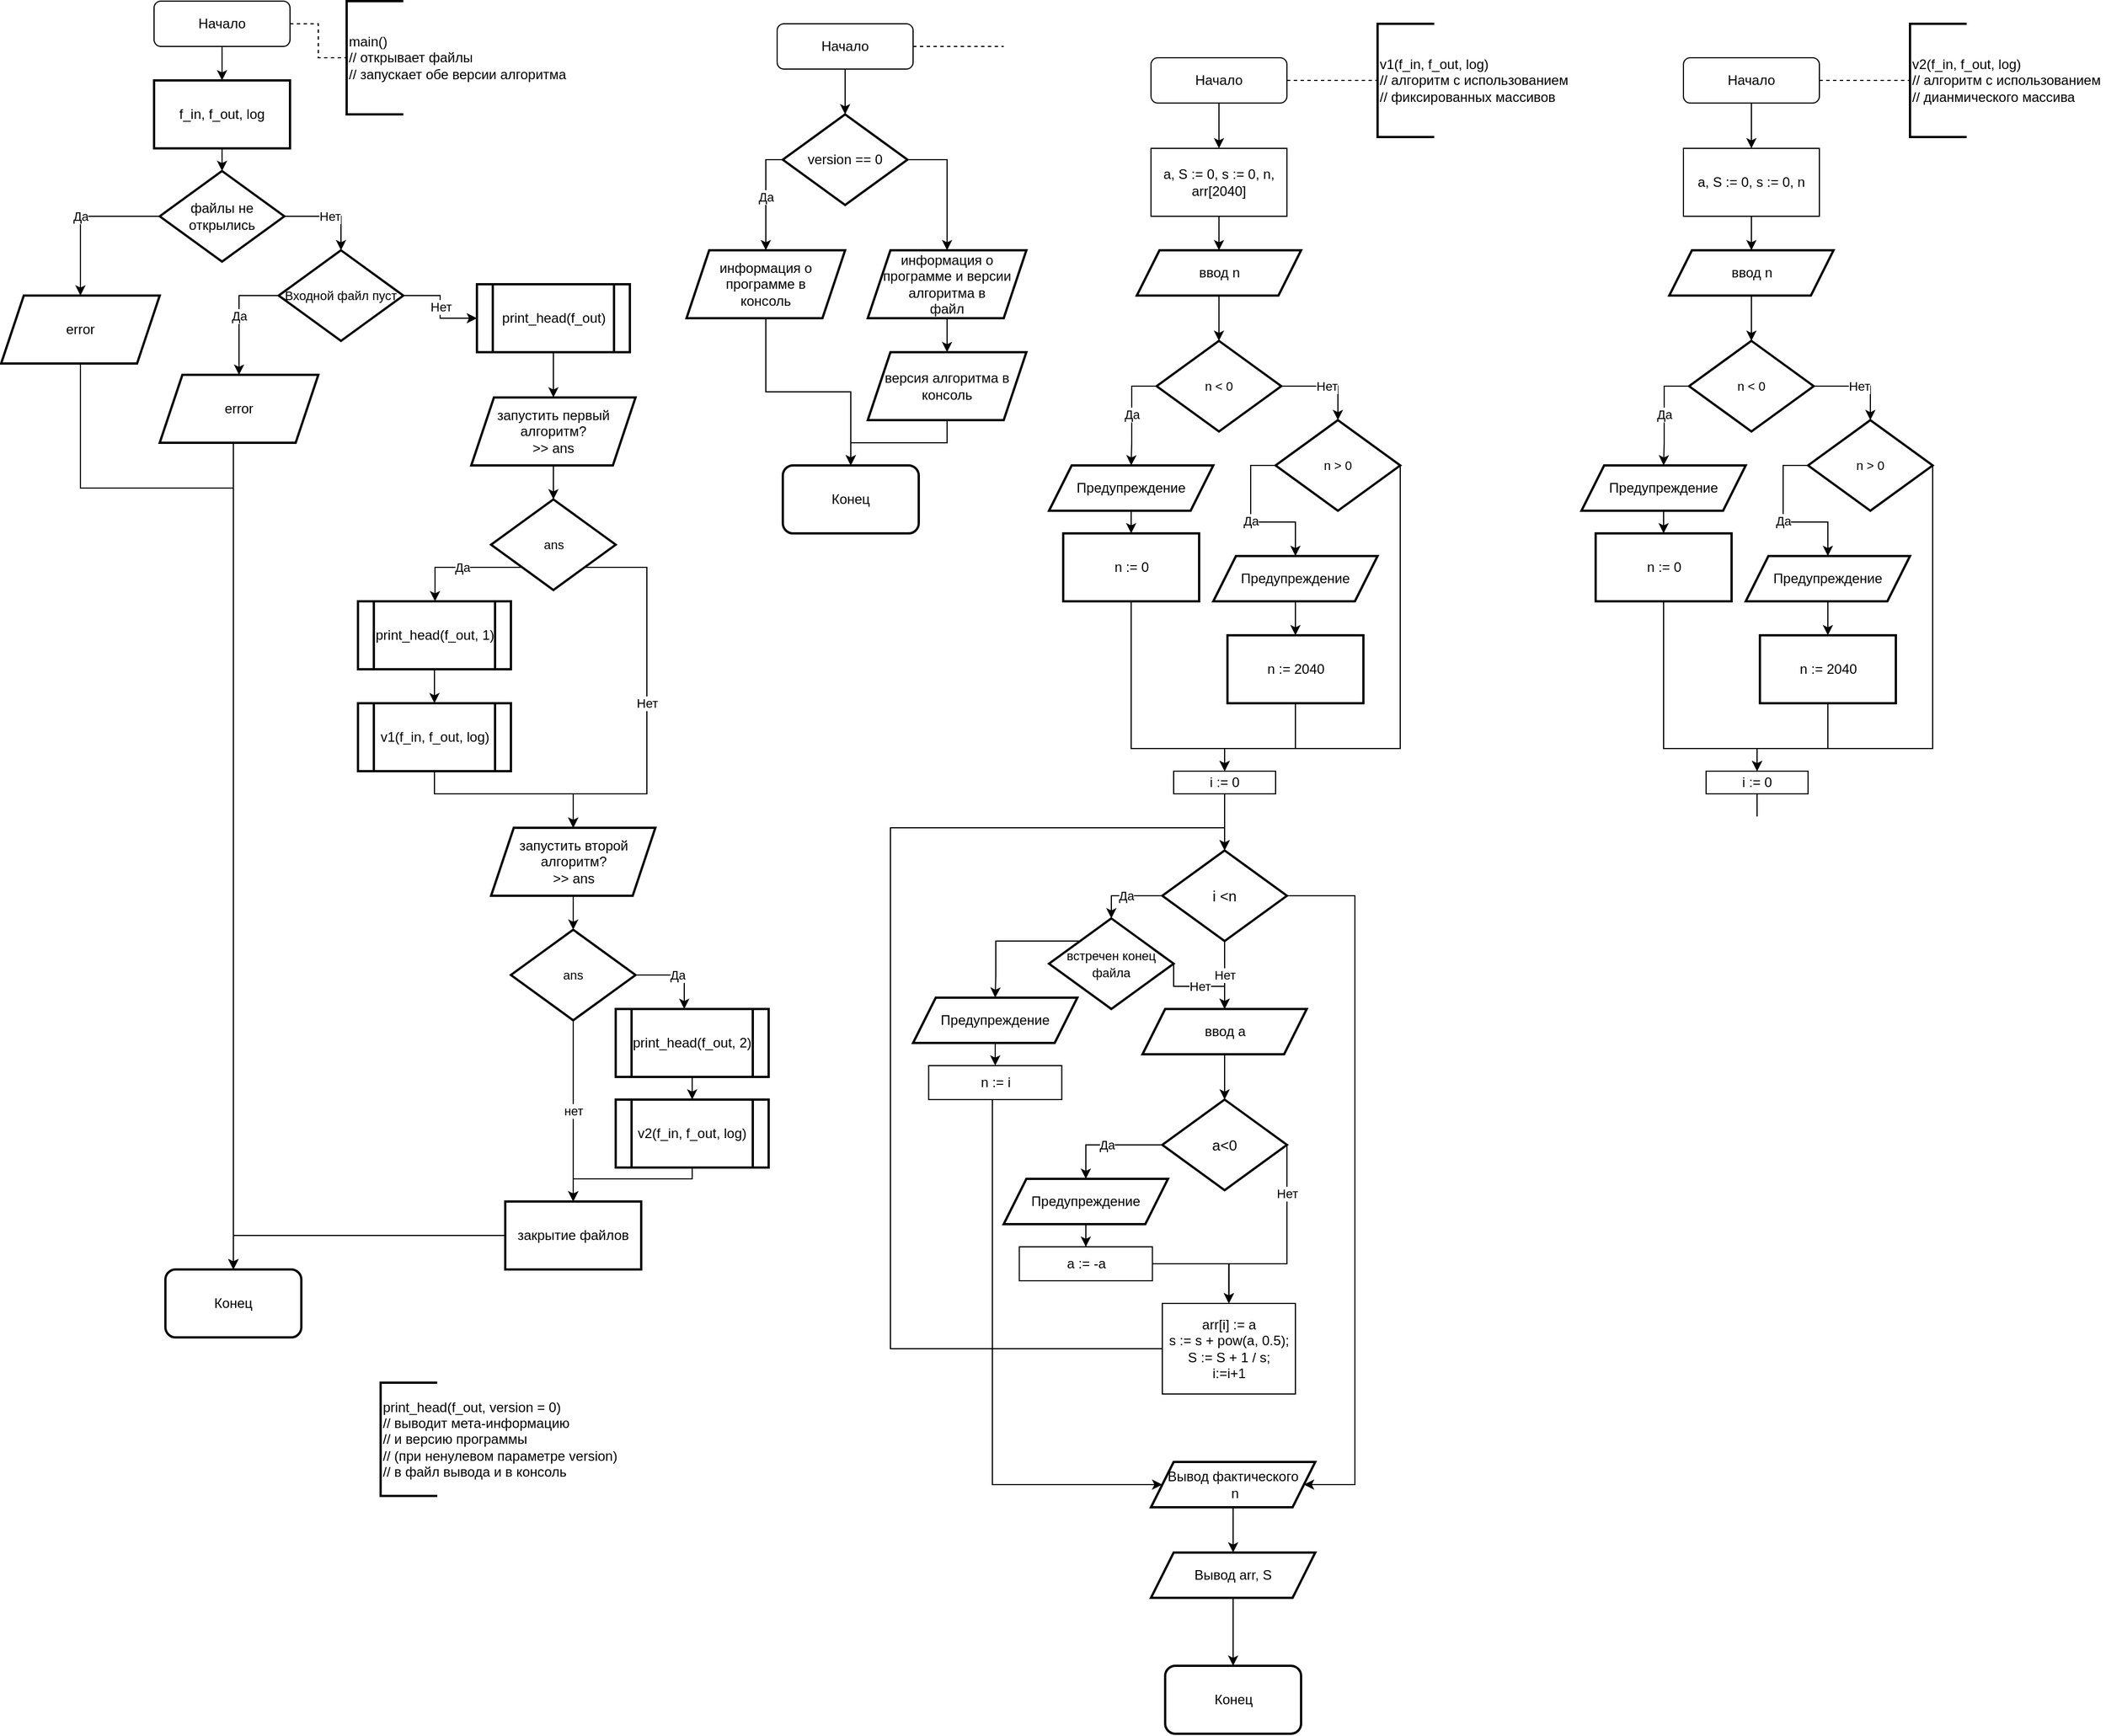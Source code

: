 <mxfile version="15.4.0" type="device"><diagram id="1tgRKPZD4sS-ncH6VE0M" name="Page-1"><mxGraphModel dx="2780" dy="2133" grid="1" gridSize="10" guides="1" tooltips="1" connect="1" arrows="1" fold="1" page="1" pageScale="1" pageWidth="850" pageHeight="1100" math="0" shadow="0"><root><mxCell id="0"/><mxCell id="1" parent="0"/><mxCell id="R4v_tBl8g8HQdJFbZtwi-6" style="edgeStyle=orthogonalEdgeStyle;rounded=0;orthogonalLoop=1;jettySize=auto;html=1;entryX=0;entryY=0.5;entryDx=0;entryDy=0;entryPerimeter=0;endArrow=none;endFill=0;dashed=1;" parent="1" source="R4v_tBl8g8HQdJFbZtwi-1" target="R4v_tBl8g8HQdJFbZtwi-3" edge="1"><mxGeometry relative="1" as="geometry"/></mxCell><mxCell id="R4v_tBl8g8HQdJFbZtwi-8" style="edgeStyle=orthogonalEdgeStyle;rounded=0;orthogonalLoop=1;jettySize=auto;html=1;entryX=0.5;entryY=0;entryDx=0;entryDy=0;endArrow=classic;endFill=1;" parent="1" source="R4v_tBl8g8HQdJFbZtwi-1" target="R4v_tBl8g8HQdJFbZtwi-7" edge="1"><mxGeometry relative="1" as="geometry"/></mxCell><mxCell id="R4v_tBl8g8HQdJFbZtwi-1" value="Начало" style="rounded=1;whiteSpace=wrap;html=1;" parent="1" vertex="1"><mxGeometry x="360" y="110" width="120" height="40" as="geometry"/></mxCell><mxCell id="R4v_tBl8g8HQdJFbZtwi-3" value="main()&lt;br&gt;// открывает файлы&lt;br&gt;// запускает обе версии алгоритма" style="strokeWidth=2;html=1;shape=mxgraph.flowchart.annotation_1;align=left;pointerEvents=1;fillColor=none;" parent="1" vertex="1"><mxGeometry x="530" y="110" width="50" height="100" as="geometry"/></mxCell><mxCell id="R4v_tBl8g8HQdJFbZtwi-10" style="edgeStyle=orthogonalEdgeStyle;rounded=0;orthogonalLoop=1;jettySize=auto;html=1;entryX=0.5;entryY=0;entryDx=0;entryDy=0;endArrow=classic;endFill=1;" parent="1" source="R4v_tBl8g8HQdJFbZtwi-7" target="R4v_tBl8g8HQdJFbZtwi-9" edge="1"><mxGeometry relative="1" as="geometry"/></mxCell><mxCell id="R4v_tBl8g8HQdJFbZtwi-7" value="f_in, f_out, log" style="rounded=0;whiteSpace=wrap;html=1;strokeWidth=2;fillColor=none;" parent="1" vertex="1"><mxGeometry x="360" y="180" width="120" height="60" as="geometry"/></mxCell><mxCell id="R4v_tBl8g8HQdJFbZtwi-12" value="Да" style="edgeStyle=orthogonalEdgeStyle;rounded=0;orthogonalLoop=1;jettySize=auto;html=1;entryX=0.5;entryY=0;entryDx=0;entryDy=0;endArrow=classic;endFill=1;exitX=0;exitY=0.5;exitDx=0;exitDy=0;" parent="1" source="R4v_tBl8g8HQdJFbZtwi-9" target="R4v_tBl8g8HQdJFbZtwi-11" edge="1"><mxGeometry relative="1" as="geometry"><Array as="points"><mxPoint x="295" y="300"/></Array></mxGeometry></mxCell><mxCell id="R4v_tBl8g8HQdJFbZtwi-14" value="Нет" style="edgeStyle=orthogonalEdgeStyle;rounded=0;orthogonalLoop=1;jettySize=auto;html=1;entryX=0.5;entryY=0;entryDx=0;entryDy=0;endArrow=classic;endFill=1;" parent="1" source="R4v_tBl8g8HQdJFbZtwi-9" target="R4v_tBl8g8HQdJFbZtwi-13" edge="1"><mxGeometry relative="1" as="geometry"><Array as="points"><mxPoint x="525" y="300"/></Array></mxGeometry></mxCell><mxCell id="R4v_tBl8g8HQdJFbZtwi-9" value="файлы не открылись" style="rhombus;whiteSpace=wrap;html=1;strokeWidth=2;fillColor=none;" parent="1" vertex="1"><mxGeometry x="365" y="260" width="110" height="80" as="geometry"/></mxCell><mxCell id="R4v_tBl8g8HQdJFbZtwi-45" style="edgeStyle=orthogonalEdgeStyle;rounded=0;orthogonalLoop=1;jettySize=auto;html=1;endArrow=classic;endFill=1;entryX=0.5;entryY=0;entryDx=0;entryDy=0;" parent="1" source="R4v_tBl8g8HQdJFbZtwi-11" target="R4v_tBl8g8HQdJFbZtwi-41" edge="1"><mxGeometry relative="1" as="geometry"><mxPoint x="430" y="1285" as="targetPoint"/><Array as="points"><mxPoint x="295" y="540"/><mxPoint x="430" y="540"/></Array></mxGeometry></mxCell><mxCell id="R4v_tBl8g8HQdJFbZtwi-11" value="error" style="shape=parallelogram;perimeter=parallelogramPerimeter;whiteSpace=wrap;html=1;fixedSize=1;strokeWidth=2;fillColor=none;" parent="1" vertex="1"><mxGeometry x="225" y="370" width="140" height="60" as="geometry"/></mxCell><mxCell id="R4v_tBl8g8HQdJFbZtwi-18" value="Нет" style="edgeStyle=orthogonalEdgeStyle;rounded=0;orthogonalLoop=1;jettySize=auto;html=1;entryX=0;entryY=0.5;entryDx=0;entryDy=0;endArrow=classic;endFill=1;" parent="1" source="R4v_tBl8g8HQdJFbZtwi-13" target="R4v_tBl8g8HQdJFbZtwi-24" edge="1"><mxGeometry relative="1" as="geometry"><mxPoint x="525" y="500" as="targetPoint"/></mxGeometry></mxCell><mxCell id="R4v_tBl8g8HQdJFbZtwi-13" value="&lt;font style=&quot;font-size: 11px&quot;&gt;Входной файл пуст&lt;/font&gt;" style="rhombus;whiteSpace=wrap;html=1;strokeWidth=2;fillColor=none;" parent="1" vertex="1"><mxGeometry x="470" y="330" width="110" height="80" as="geometry"/></mxCell><mxCell id="R4v_tBl8g8HQdJFbZtwi-15" value="Да" style="edgeStyle=orthogonalEdgeStyle;rounded=0;orthogonalLoop=1;jettySize=auto;html=1;entryX=0.5;entryY=0;entryDx=0;entryDy=0;endArrow=classic;endFill=1;exitX=0;exitY=0.5;exitDx=0;exitDy=0;" parent="1" source="R4v_tBl8g8HQdJFbZtwi-13" target="R4v_tBl8g8HQdJFbZtwi-16" edge="1"><mxGeometry relative="1" as="geometry"><mxPoint x="490" y="330" as="sourcePoint"/><Array as="points"><mxPoint x="435" y="370"/></Array></mxGeometry></mxCell><mxCell id="R4v_tBl8g8HQdJFbZtwi-44" style="edgeStyle=orthogonalEdgeStyle;rounded=0;orthogonalLoop=1;jettySize=auto;html=1;endArrow=classic;endFill=1;entryX=0.5;entryY=0;entryDx=0;entryDy=0;" parent="1" source="R4v_tBl8g8HQdJFbZtwi-16" target="R4v_tBl8g8HQdJFbZtwi-41" edge="1"><mxGeometry relative="1" as="geometry"><mxPoint x="430" y="1280" as="targetPoint"/><Array as="points"><mxPoint x="430" y="510"/><mxPoint x="430" y="510"/></Array></mxGeometry></mxCell><mxCell id="R4v_tBl8g8HQdJFbZtwi-16" value="error" style="shape=parallelogram;perimeter=parallelogramPerimeter;whiteSpace=wrap;html=1;fixedSize=1;strokeWidth=2;fillColor=none;" parent="1" vertex="1"><mxGeometry x="365" y="440" width="140" height="60" as="geometry"/></mxCell><mxCell id="R4v_tBl8g8HQdJFbZtwi-21" style="edgeStyle=orthogonalEdgeStyle;rounded=0;orthogonalLoop=1;jettySize=auto;html=1;entryX=0.5;entryY=0;entryDx=0;entryDy=0;endArrow=classic;endFill=1;exitX=0.5;exitY=1;exitDx=0;exitDy=0;" parent="1" source="R4v_tBl8g8HQdJFbZtwi-24" target="R4v_tBl8g8HQdJFbZtwi-20" edge="1"><mxGeometry relative="1" as="geometry"><mxPoint x="715" y="420" as="sourcePoint"/></mxGeometry></mxCell><mxCell id="R4v_tBl8g8HQdJFbZtwi-23" style="edgeStyle=orthogonalEdgeStyle;rounded=0;orthogonalLoop=1;jettySize=auto;html=1;entryX=0.5;entryY=0;entryDx=0;entryDy=0;endArrow=classic;endFill=1;" parent="1" source="R4v_tBl8g8HQdJFbZtwi-20" target="R4v_tBl8g8HQdJFbZtwi-22" edge="1"><mxGeometry relative="1" as="geometry"/></mxCell><mxCell id="R4v_tBl8g8HQdJFbZtwi-20" value="запустить первый алгоритм?&lt;br&gt;&amp;gt;&amp;gt; ans" style="shape=parallelogram;perimeter=parallelogramPerimeter;whiteSpace=wrap;html=1;fixedSize=1;strokeWidth=2;fillColor=none;" parent="1" vertex="1"><mxGeometry x="640" y="460" width="145" height="60" as="geometry"/></mxCell><mxCell id="R4v_tBl8g8HQdJFbZtwi-26" value="Да" style="edgeStyle=orthogonalEdgeStyle;rounded=0;orthogonalLoop=1;jettySize=auto;html=1;endArrow=classic;endFill=1;" parent="1" source="R4v_tBl8g8HQdJFbZtwi-22" target="R4v_tBl8g8HQdJFbZtwi-25" edge="1"><mxGeometry relative="1" as="geometry"><Array as="points"><mxPoint x="608" y="610"/></Array></mxGeometry></mxCell><mxCell id="R4v_tBl8g8HQdJFbZtwi-39" value="Нет" style="edgeStyle=orthogonalEdgeStyle;rounded=0;orthogonalLoop=1;jettySize=auto;html=1;entryX=0.5;entryY=0;entryDx=0;entryDy=0;endArrow=classic;endFill=1;" parent="1" source="R4v_tBl8g8HQdJFbZtwi-22" target="R4v_tBl8g8HQdJFbZtwi-30" edge="1"><mxGeometry relative="1" as="geometry"><mxPoint x="722.5" y="860" as="targetPoint"/><Array as="points"><mxPoint x="795" y="610"/><mxPoint x="795" y="810"/><mxPoint x="730" y="810"/></Array></mxGeometry></mxCell><mxCell id="R4v_tBl8g8HQdJFbZtwi-22" value="&lt;span style=&quot;font-size: 11px&quot;&gt;ans&lt;/span&gt;" style="rhombus;whiteSpace=wrap;html=1;strokeWidth=2;fillColor=none;" parent="1" vertex="1"><mxGeometry x="657.5" y="550" width="110" height="80" as="geometry"/></mxCell><mxCell id="R4v_tBl8g8HQdJFbZtwi-24" value="print_head(f_out)" style="shape=process;whiteSpace=wrap;html=1;backgroundOutline=1;strokeWidth=2;fillColor=none;" parent="1" vertex="1"><mxGeometry x="645" y="360" width="135" height="60" as="geometry"/></mxCell><mxCell id="R4v_tBl8g8HQdJFbZtwi-28" style="edgeStyle=orthogonalEdgeStyle;rounded=0;orthogonalLoop=1;jettySize=auto;html=1;endArrow=classic;endFill=1;" parent="1" source="R4v_tBl8g8HQdJFbZtwi-25" target="R4v_tBl8g8HQdJFbZtwi-27" edge="1"><mxGeometry relative="1" as="geometry"/></mxCell><mxCell id="R4v_tBl8g8HQdJFbZtwi-25" value="print_head(f_out, 1)" style="shape=process;whiteSpace=wrap;html=1;backgroundOutline=1;strokeWidth=2;fillColor=none;" parent="1" vertex="1"><mxGeometry x="540" y="640" width="135" height="60" as="geometry"/></mxCell><mxCell id="R4v_tBl8g8HQdJFbZtwi-36" style="edgeStyle=orthogonalEdgeStyle;rounded=0;orthogonalLoop=1;jettySize=auto;html=1;endArrow=classic;endFill=1;entryX=0.5;entryY=0;entryDx=0;entryDy=0;" parent="1" source="R4v_tBl8g8HQdJFbZtwi-27" target="R4v_tBl8g8HQdJFbZtwi-30" edge="1"><mxGeometry relative="1" as="geometry"><mxPoint x="723" y="860" as="targetPoint"/><Array as="points"><mxPoint x="608" y="810"/><mxPoint x="730" y="810"/></Array></mxGeometry></mxCell><mxCell id="R4v_tBl8g8HQdJFbZtwi-27" value="v1(f_in, f_out, log)" style="shape=process;whiteSpace=wrap;html=1;backgroundOutline=1;strokeWidth=2;fillColor=none;" parent="1" vertex="1"><mxGeometry x="540" y="730" width="135" height="60" as="geometry"/></mxCell><mxCell id="R4v_tBl8g8HQdJFbZtwi-29" style="edgeStyle=orthogonalEdgeStyle;rounded=0;orthogonalLoop=1;jettySize=auto;html=1;entryX=0.5;entryY=0;entryDx=0;entryDy=0;endArrow=classic;endFill=1;" parent="1" source="R4v_tBl8g8HQdJFbZtwi-30" target="R4v_tBl8g8HQdJFbZtwi-32" edge="1"><mxGeometry relative="1" as="geometry"/></mxCell><mxCell id="R4v_tBl8g8HQdJFbZtwi-30" value="запустить второй алгоритм?&lt;br&gt;&amp;gt;&amp;gt; ans" style="shape=parallelogram;perimeter=parallelogramPerimeter;whiteSpace=wrap;html=1;fixedSize=1;strokeWidth=2;fillColor=none;" parent="1" vertex="1"><mxGeometry x="657.5" y="840" width="145" height="60" as="geometry"/></mxCell><mxCell id="R4v_tBl8g8HQdJFbZtwi-31" value="Да" style="edgeStyle=orthogonalEdgeStyle;rounded=0;orthogonalLoop=1;jettySize=auto;html=1;endArrow=classic;endFill=1;exitX=1;exitY=0.5;exitDx=0;exitDy=0;" parent="1" source="R4v_tBl8g8HQdJFbZtwi-32" target="R4v_tBl8g8HQdJFbZtwi-34" edge="1"><mxGeometry relative="1" as="geometry"><Array as="points"><mxPoint x="828" y="970"/></Array></mxGeometry></mxCell><mxCell id="R4v_tBl8g8HQdJFbZtwi-42" value="нет" style="edgeStyle=orthogonalEdgeStyle;rounded=0;orthogonalLoop=1;jettySize=auto;html=1;entryX=0.5;entryY=0;entryDx=0;entryDy=0;endArrow=classic;endFill=1;" parent="1" source="R4v_tBl8g8HQdJFbZtwi-32" target="R4v_tBl8g8HQdJFbZtwi-37" edge="1"><mxGeometry relative="1" as="geometry"/></mxCell><mxCell id="R4v_tBl8g8HQdJFbZtwi-32" value="&lt;span style=&quot;font-size: 11px&quot;&gt;ans&lt;/span&gt;" style="rhombus;whiteSpace=wrap;html=1;strokeWidth=2;fillColor=none;" parent="1" vertex="1"><mxGeometry x="675" y="930" width="110" height="80" as="geometry"/></mxCell><mxCell id="R4v_tBl8g8HQdJFbZtwi-33" style="edgeStyle=orthogonalEdgeStyle;rounded=0;orthogonalLoop=1;jettySize=auto;html=1;endArrow=classic;endFill=1;" parent="1" source="R4v_tBl8g8HQdJFbZtwi-34" target="R4v_tBl8g8HQdJFbZtwi-35" edge="1"><mxGeometry relative="1" as="geometry"/></mxCell><mxCell id="R4v_tBl8g8HQdJFbZtwi-34" value="print_head(f_out, 2)" style="shape=process;whiteSpace=wrap;html=1;backgroundOutline=1;strokeWidth=2;fillColor=none;" parent="1" vertex="1"><mxGeometry x="767.5" y="1000" width="135" height="60" as="geometry"/></mxCell><mxCell id="R4v_tBl8g8HQdJFbZtwi-38" style="edgeStyle=orthogonalEdgeStyle;rounded=0;orthogonalLoop=1;jettySize=auto;html=1;entryX=0.5;entryY=0;entryDx=0;entryDy=0;endArrow=classic;endFill=1;" parent="1" source="R4v_tBl8g8HQdJFbZtwi-35" target="R4v_tBl8g8HQdJFbZtwi-37" edge="1"><mxGeometry relative="1" as="geometry"><Array as="points"><mxPoint x="835" y="1150"/><mxPoint x="730" y="1150"/></Array></mxGeometry></mxCell><mxCell id="R4v_tBl8g8HQdJFbZtwi-35" value="v2(f_in, f_out, log)" style="shape=process;whiteSpace=wrap;html=1;backgroundOutline=1;strokeWidth=2;fillColor=none;" parent="1" vertex="1"><mxGeometry x="767.5" y="1080" width="135" height="60" as="geometry"/></mxCell><mxCell id="R4v_tBl8g8HQdJFbZtwi-43" style="edgeStyle=orthogonalEdgeStyle;rounded=0;orthogonalLoop=1;jettySize=auto;html=1;entryX=0.5;entryY=0;entryDx=0;entryDy=0;endArrow=classic;endFill=1;" parent="1" source="R4v_tBl8g8HQdJFbZtwi-37" target="R4v_tBl8g8HQdJFbZtwi-41" edge="1"><mxGeometry relative="1" as="geometry"><Array as="points"><mxPoint x="430" y="1200"/></Array></mxGeometry></mxCell><mxCell id="R4v_tBl8g8HQdJFbZtwi-37" value="закрытие файлов" style="rounded=0;whiteSpace=wrap;html=1;strokeWidth=2;fillColor=none;" parent="1" vertex="1"><mxGeometry x="670" y="1170" width="120" height="60" as="geometry"/></mxCell><mxCell id="R4v_tBl8g8HQdJFbZtwi-41" value="Конец" style="rounded=1;whiteSpace=wrap;html=1;strokeWidth=2;fillColor=none;" parent="1" vertex="1"><mxGeometry x="370" y="1230" width="120" height="60" as="geometry"/></mxCell><mxCell id="9b8QEvLxhdTVEsSwVlc7-3" style="edgeStyle=orthogonalEdgeStyle;rounded=0;orthogonalLoop=1;jettySize=auto;html=1;entryX=0;entryY=0.5;entryDx=0;entryDy=0;entryPerimeter=0;endArrow=none;endFill=0;dashed=1;" edge="1" parent="1" source="9b8QEvLxhdTVEsSwVlc7-1"><mxGeometry relative="1" as="geometry"><mxPoint x="1110" y="150" as="targetPoint"/></mxGeometry></mxCell><mxCell id="9b8QEvLxhdTVEsSwVlc7-5" style="edgeStyle=orthogonalEdgeStyle;rounded=0;orthogonalLoop=1;jettySize=auto;html=1;entryX=0.5;entryY=0;entryDx=0;entryDy=0;" edge="1" parent="1" source="9b8QEvLxhdTVEsSwVlc7-1" target="9b8QEvLxhdTVEsSwVlc7-4"><mxGeometry relative="1" as="geometry"/></mxCell><mxCell id="9b8QEvLxhdTVEsSwVlc7-1" value="Начало" style="rounded=1;whiteSpace=wrap;html=1;" vertex="1" parent="1"><mxGeometry x="910" y="130" width="120" height="40" as="geometry"/></mxCell><mxCell id="9b8QEvLxhdTVEsSwVlc7-2" value="print_head(f_out, version = 0)&lt;br&gt;// выводит мета-информацию&lt;br&gt;// и версию программы &lt;br&gt;// (при ненулевом параметре version)&lt;br&gt;// в файл вывода и в консоль" style="strokeWidth=2;html=1;shape=mxgraph.flowchart.annotation_1;align=left;pointerEvents=1;fillColor=none;" vertex="1" parent="1"><mxGeometry x="560" y="1330" width="50" height="100" as="geometry"/></mxCell><mxCell id="9b8QEvLxhdTVEsSwVlc7-7" value="Да" style="edgeStyle=orthogonalEdgeStyle;rounded=0;orthogonalLoop=1;jettySize=auto;html=1;entryX=0.5;entryY=0;entryDx=0;entryDy=0;exitX=0;exitY=0.5;exitDx=0;exitDy=0;" edge="1" parent="1" source="9b8QEvLxhdTVEsSwVlc7-4" target="9b8QEvLxhdTVEsSwVlc7-6"><mxGeometry relative="1" as="geometry"><Array as="points"><mxPoint x="900" y="250"/></Array></mxGeometry></mxCell><mxCell id="9b8QEvLxhdTVEsSwVlc7-9" style="edgeStyle=orthogonalEdgeStyle;rounded=0;orthogonalLoop=1;jettySize=auto;html=1;entryX=0.5;entryY=0;entryDx=0;entryDy=0;" edge="1" parent="1" source="9b8QEvLxhdTVEsSwVlc7-4" target="9b8QEvLxhdTVEsSwVlc7-8"><mxGeometry relative="1" as="geometry"><Array as="points"><mxPoint x="1060" y="250"/></Array></mxGeometry></mxCell><mxCell id="9b8QEvLxhdTVEsSwVlc7-4" value="version == 0" style="rhombus;whiteSpace=wrap;html=1;strokeWidth=2;fillColor=none;" vertex="1" parent="1"><mxGeometry x="915" y="210" width="110" height="80" as="geometry"/></mxCell><mxCell id="9b8QEvLxhdTVEsSwVlc7-14" style="edgeStyle=orthogonalEdgeStyle;rounded=0;orthogonalLoop=1;jettySize=auto;html=1;entryX=0.5;entryY=0;entryDx=0;entryDy=0;" edge="1" parent="1" source="9b8QEvLxhdTVEsSwVlc7-6" target="9b8QEvLxhdTVEsSwVlc7-12"><mxGeometry relative="1" as="geometry"/></mxCell><mxCell id="9b8QEvLxhdTVEsSwVlc7-6" value="информация о программе в &lt;br&gt;консоль" style="shape=parallelogram;perimeter=parallelogramPerimeter;whiteSpace=wrap;html=1;fixedSize=1;strokeWidth=2;fillColor=none;" vertex="1" parent="1"><mxGeometry x="830" y="330" width="140" height="60" as="geometry"/></mxCell><mxCell id="9b8QEvLxhdTVEsSwVlc7-11" style="edgeStyle=orthogonalEdgeStyle;rounded=0;orthogonalLoop=1;jettySize=auto;html=1;entryX=0.5;entryY=0;entryDx=0;entryDy=0;" edge="1" parent="1" source="9b8QEvLxhdTVEsSwVlc7-8" target="9b8QEvLxhdTVEsSwVlc7-10"><mxGeometry relative="1" as="geometry"/></mxCell><mxCell id="9b8QEvLxhdTVEsSwVlc7-8" value="информация о программе и версии алгоритма в &lt;br&gt;файл" style="shape=parallelogram;perimeter=parallelogramPerimeter;whiteSpace=wrap;html=1;fixedSize=1;strokeWidth=2;fillColor=none;" vertex="1" parent="1"><mxGeometry x="990" y="330" width="140" height="60" as="geometry"/></mxCell><mxCell id="9b8QEvLxhdTVEsSwVlc7-13" style="edgeStyle=orthogonalEdgeStyle;rounded=0;orthogonalLoop=1;jettySize=auto;html=1;entryX=0.5;entryY=0;entryDx=0;entryDy=0;" edge="1" parent="1" source="9b8QEvLxhdTVEsSwVlc7-10" target="9b8QEvLxhdTVEsSwVlc7-12"><mxGeometry relative="1" as="geometry"/></mxCell><mxCell id="9b8QEvLxhdTVEsSwVlc7-10" value="версия алгоритма в консоль" style="shape=parallelogram;perimeter=parallelogramPerimeter;whiteSpace=wrap;html=1;fixedSize=1;strokeWidth=2;fillColor=none;" vertex="1" parent="1"><mxGeometry x="990" y="420" width="140" height="60" as="geometry"/></mxCell><mxCell id="9b8QEvLxhdTVEsSwVlc7-12" value="Конец" style="rounded=1;whiteSpace=wrap;html=1;strokeWidth=2;fillColor=none;" vertex="1" parent="1"><mxGeometry x="915" y="520" width="120" height="60" as="geometry"/></mxCell><mxCell id="9b8QEvLxhdTVEsSwVlc7-15" style="edgeStyle=orthogonalEdgeStyle;rounded=0;orthogonalLoop=1;jettySize=auto;html=1;entryX=0;entryY=0.5;entryDx=0;entryDy=0;entryPerimeter=0;endArrow=none;endFill=0;dashed=1;" edge="1" parent="1" source="9b8QEvLxhdTVEsSwVlc7-17" target="9b8QEvLxhdTVEsSwVlc7-18"><mxGeometry relative="1" as="geometry"/></mxCell><mxCell id="9b8QEvLxhdTVEsSwVlc7-16" style="edgeStyle=orthogonalEdgeStyle;rounded=0;orthogonalLoop=1;jettySize=auto;html=1;entryX=0.5;entryY=0;entryDx=0;entryDy=0;" edge="1" parent="1" source="9b8QEvLxhdTVEsSwVlc7-17" target="9b8QEvLxhdTVEsSwVlc7-30"><mxGeometry relative="1" as="geometry"><mxPoint x="1300" y="240" as="targetPoint"/></mxGeometry></mxCell><mxCell id="9b8QEvLxhdTVEsSwVlc7-17" value="Начало" style="rounded=1;whiteSpace=wrap;html=1;" vertex="1" parent="1"><mxGeometry x="1240" y="160" width="120" height="40" as="geometry"/></mxCell><mxCell id="9b8QEvLxhdTVEsSwVlc7-18" value="v1(f_in, f_out, log)&lt;br&gt;// алгоритм с использованием&amp;nbsp;&lt;br&gt;// фиксированных массивов" style="strokeWidth=2;html=1;shape=mxgraph.flowchart.annotation_1;align=left;pointerEvents=1;fillColor=none;" vertex="1" parent="1"><mxGeometry x="1440" y="130" width="50" height="100" as="geometry"/></mxCell><mxCell id="9b8QEvLxhdTVEsSwVlc7-28" value="Конец" style="rounded=1;whiteSpace=wrap;html=1;strokeWidth=2;fillColor=none;" vertex="1" parent="1"><mxGeometry x="1252.5" y="1580" width="120" height="60" as="geometry"/></mxCell><mxCell id="9b8QEvLxhdTVEsSwVlc7-33" style="edgeStyle=orthogonalEdgeStyle;rounded=0;orthogonalLoop=1;jettySize=auto;html=1;entryX=0.5;entryY=0;entryDx=0;entryDy=0;endArrow=classic;endFill=1;" edge="1" parent="1" source="9b8QEvLxhdTVEsSwVlc7-30" target="9b8QEvLxhdTVEsSwVlc7-32"><mxGeometry relative="1" as="geometry"/></mxCell><mxCell id="9b8QEvLxhdTVEsSwVlc7-30" value="a, S := 0, s := 0, n, arr[2040]" style="rounded=0;whiteSpace=wrap;html=1;" vertex="1" parent="1"><mxGeometry x="1240" y="240" width="120" height="60" as="geometry"/></mxCell><mxCell id="9b8QEvLxhdTVEsSwVlc7-35" style="edgeStyle=orthogonalEdgeStyle;rounded=0;orthogonalLoop=1;jettySize=auto;html=1;entryX=0.5;entryY=0;entryDx=0;entryDy=0;endArrow=classic;endFill=1;" edge="1" parent="1" source="9b8QEvLxhdTVEsSwVlc7-32" target="9b8QEvLxhdTVEsSwVlc7-34"><mxGeometry relative="1" as="geometry"/></mxCell><mxCell id="9b8QEvLxhdTVEsSwVlc7-32" value="ввод n" style="shape=parallelogram;perimeter=parallelogramPerimeter;whiteSpace=wrap;html=1;fixedSize=1;strokeWidth=2;fillColor=none;" vertex="1" parent="1"><mxGeometry x="1227.5" y="330" width="145" height="40" as="geometry"/></mxCell><mxCell id="9b8QEvLxhdTVEsSwVlc7-37" value="Нет" style="edgeStyle=orthogonalEdgeStyle;rounded=0;orthogonalLoop=1;jettySize=auto;html=1;entryX=0.5;entryY=0;entryDx=0;entryDy=0;endArrow=classic;endFill=1;" edge="1" parent="1" source="9b8QEvLxhdTVEsSwVlc7-34" target="9b8QEvLxhdTVEsSwVlc7-36"><mxGeometry relative="1" as="geometry"><Array as="points"><mxPoint x="1405" y="450"/></Array></mxGeometry></mxCell><mxCell id="9b8QEvLxhdTVEsSwVlc7-40" value="Да" style="edgeStyle=orthogonalEdgeStyle;rounded=0;orthogonalLoop=1;jettySize=auto;html=1;entryX=0.5;entryY=0;entryDx=0;entryDy=0;endArrow=classic;endFill=1;" edge="1" parent="1" source="9b8QEvLxhdTVEsSwVlc7-34" target="9b8QEvLxhdTVEsSwVlc7-38"><mxGeometry relative="1" as="geometry"><Array as="points"><mxPoint x="1223" y="450"/><mxPoint x="1223" y="500"/></Array></mxGeometry></mxCell><mxCell id="9b8QEvLxhdTVEsSwVlc7-34" value="&lt;span style=&quot;font-size: 11px&quot;&gt;n &amp;lt; 0&lt;/span&gt;" style="rhombus;whiteSpace=wrap;html=1;strokeWidth=2;fillColor=none;" vertex="1" parent="1"><mxGeometry x="1245" y="410" width="110" height="80" as="geometry"/></mxCell><mxCell id="9b8QEvLxhdTVEsSwVlc7-42" value="Да" style="edgeStyle=orthogonalEdgeStyle;rounded=0;orthogonalLoop=1;jettySize=auto;html=1;entryX=0.5;entryY=0;entryDx=0;entryDy=0;endArrow=classic;endFill=1;exitX=0;exitY=0.5;exitDx=0;exitDy=0;" edge="1" parent="1" source="9b8QEvLxhdTVEsSwVlc7-36" target="9b8QEvLxhdTVEsSwVlc7-41"><mxGeometry relative="1" as="geometry"><Array as="points"><mxPoint x="1328" y="520"/><mxPoint x="1328" y="570"/><mxPoint x="1368" y="570"/></Array></mxGeometry></mxCell><mxCell id="9b8QEvLxhdTVEsSwVlc7-50" style="edgeStyle=orthogonalEdgeStyle;rounded=0;orthogonalLoop=1;jettySize=auto;html=1;endArrow=classic;endFill=1;entryX=0.5;entryY=0;entryDx=0;entryDy=0;exitX=1;exitY=0.5;exitDx=0;exitDy=0;" edge="1" parent="1" source="9b8QEvLxhdTVEsSwVlc7-36" target="9b8QEvLxhdTVEsSwVlc7-51"><mxGeometry relative="1" as="geometry"><mxPoint x="1520" y="790" as="targetPoint"/><Array as="points"><mxPoint x="1460" y="770"/><mxPoint x="1305" y="770"/></Array></mxGeometry></mxCell><mxCell id="9b8QEvLxhdTVEsSwVlc7-36" value="&lt;span style=&quot;font-size: 11px&quot;&gt;n &amp;gt; 0&lt;/span&gt;" style="rhombus;whiteSpace=wrap;html=1;strokeWidth=2;fillColor=none;" vertex="1" parent="1"><mxGeometry x="1350" y="480" width="110" height="80" as="geometry"/></mxCell><mxCell id="9b8QEvLxhdTVEsSwVlc7-45" style="edgeStyle=orthogonalEdgeStyle;rounded=0;orthogonalLoop=1;jettySize=auto;html=1;endArrow=classic;endFill=1;" edge="1" parent="1" source="9b8QEvLxhdTVEsSwVlc7-38" target="9b8QEvLxhdTVEsSwVlc7-43"><mxGeometry relative="1" as="geometry"/></mxCell><mxCell id="9b8QEvLxhdTVEsSwVlc7-38" value="Предупреждение" style="shape=parallelogram;perimeter=parallelogramPerimeter;whiteSpace=wrap;html=1;fixedSize=1;strokeWidth=2;fillColor=none;" vertex="1" parent="1"><mxGeometry x="1150" y="520" width="145" height="40" as="geometry"/></mxCell><mxCell id="9b8QEvLxhdTVEsSwVlc7-46" style="edgeStyle=orthogonalEdgeStyle;rounded=0;orthogonalLoop=1;jettySize=auto;html=1;entryX=0.5;entryY=0;entryDx=0;entryDy=0;endArrow=classic;endFill=1;" edge="1" parent="1" source="9b8QEvLxhdTVEsSwVlc7-41" target="9b8QEvLxhdTVEsSwVlc7-44"><mxGeometry relative="1" as="geometry"/></mxCell><mxCell id="9b8QEvLxhdTVEsSwVlc7-41" value="Предупреждение" style="shape=parallelogram;perimeter=parallelogramPerimeter;whiteSpace=wrap;html=1;fixedSize=1;strokeWidth=2;fillColor=none;" vertex="1" parent="1"><mxGeometry x="1295" y="600" width="145" height="40" as="geometry"/></mxCell><mxCell id="9b8QEvLxhdTVEsSwVlc7-48" style="edgeStyle=orthogonalEdgeStyle;rounded=0;orthogonalLoop=1;jettySize=auto;html=1;endArrow=classic;endFill=1;entryX=0.5;entryY=0;entryDx=0;entryDy=0;" edge="1" parent="1" source="9b8QEvLxhdTVEsSwVlc7-43" target="9b8QEvLxhdTVEsSwVlc7-51"><mxGeometry relative="1" as="geometry"><Array as="points"><mxPoint x="1223" y="770"/><mxPoint x="1305" y="770"/></Array></mxGeometry></mxCell><mxCell id="9b8QEvLxhdTVEsSwVlc7-43" value="n := 0" style="rounded=0;whiteSpace=wrap;html=1;strokeWidth=2;fillColor=none;" vertex="1" parent="1"><mxGeometry x="1162.5" y="580" width="120" height="60" as="geometry"/></mxCell><mxCell id="9b8QEvLxhdTVEsSwVlc7-49" style="edgeStyle=orthogonalEdgeStyle;rounded=0;orthogonalLoop=1;jettySize=auto;html=1;endArrow=classic;endFill=1;entryX=0.5;entryY=0;entryDx=0;entryDy=0;" edge="1" parent="1" source="9b8QEvLxhdTVEsSwVlc7-44" target="9b8QEvLxhdTVEsSwVlc7-51"><mxGeometry relative="1" as="geometry"><mxPoint x="1367.5" y="780" as="targetPoint"/><Array as="points"><mxPoint x="1368" y="770"/><mxPoint x="1305" y="770"/><mxPoint x="1305" y="830"/></Array></mxGeometry></mxCell><mxCell id="9b8QEvLxhdTVEsSwVlc7-44" value="n := 2040" style="rounded=0;whiteSpace=wrap;html=1;strokeWidth=2;fillColor=none;" vertex="1" parent="1"><mxGeometry x="1307.5" y="670" width="120" height="60" as="geometry"/></mxCell><mxCell id="9b8QEvLxhdTVEsSwVlc7-55" value="Да" style="edgeStyle=orthogonalEdgeStyle;rounded=0;orthogonalLoop=1;jettySize=auto;html=1;entryX=0.5;entryY=0;entryDx=0;entryDy=0;endArrow=classic;endFill=1;exitX=0;exitY=0.5;exitDx=0;exitDy=0;" edge="1" parent="1" source="9b8QEvLxhdTVEsSwVlc7-47" target="9b8QEvLxhdTVEsSwVlc7-54"><mxGeometry relative="1" as="geometry"><Array as="points"><mxPoint x="1205" y="900"/></Array></mxGeometry></mxCell><mxCell id="9b8QEvLxhdTVEsSwVlc7-59" value="Нет" style="edgeStyle=orthogonalEdgeStyle;rounded=0;orthogonalLoop=1;jettySize=auto;html=1;endArrow=classic;endFill=1;" edge="1" parent="1" source="9b8QEvLxhdTVEsSwVlc7-47" target="9b8QEvLxhdTVEsSwVlc7-58"><mxGeometry relative="1" as="geometry"/></mxCell><mxCell id="9b8QEvLxhdTVEsSwVlc7-76" style="edgeStyle=orthogonalEdgeStyle;rounded=0;orthogonalLoop=1;jettySize=auto;html=1;endArrow=classic;endFill=1;exitX=1;exitY=0.5;exitDx=0;exitDy=0;" edge="1" parent="1" source="9b8QEvLxhdTVEsSwVlc7-47" target="9b8QEvLxhdTVEsSwVlc7-77"><mxGeometry relative="1" as="geometry"><mxPoint x="1430" y="1350" as="targetPoint"/><Array as="points"><mxPoint x="1420" y="900"/><mxPoint x="1420" y="1420"/></Array></mxGeometry></mxCell><mxCell id="9b8QEvLxhdTVEsSwVlc7-47" value="&lt;span style=&quot;font-size: 13px&quot;&gt;i &amp;lt;n&lt;/span&gt;" style="rhombus;whiteSpace=wrap;html=1;strokeWidth=2;fillColor=none;" vertex="1" parent="1"><mxGeometry x="1250" y="860" width="110" height="80" as="geometry"/></mxCell><mxCell id="9b8QEvLxhdTVEsSwVlc7-53" style="edgeStyle=orthogonalEdgeStyle;rounded=0;orthogonalLoop=1;jettySize=auto;html=1;entryX=0.5;entryY=0;entryDx=0;entryDy=0;endArrow=classic;endFill=1;" edge="1" parent="1" source="9b8QEvLxhdTVEsSwVlc7-51" target="9b8QEvLxhdTVEsSwVlc7-47"><mxGeometry relative="1" as="geometry"/></mxCell><mxCell id="9b8QEvLxhdTVEsSwVlc7-51" value="i := 0" style="rounded=0;whiteSpace=wrap;html=1;" vertex="1" parent="1"><mxGeometry x="1260" y="790" width="90" height="20" as="geometry"/></mxCell><mxCell id="9b8QEvLxhdTVEsSwVlc7-60" value="Нет" style="edgeStyle=orthogonalEdgeStyle;rounded=0;orthogonalLoop=1;jettySize=auto;html=1;entryX=0.5;entryY=0;entryDx=0;entryDy=0;endArrow=classic;endFill=1;exitX=1;exitY=0.5;exitDx=0;exitDy=0;" edge="1" parent="1" source="9b8QEvLxhdTVEsSwVlc7-54" target="9b8QEvLxhdTVEsSwVlc7-58"><mxGeometry relative="1" as="geometry"><Array as="points"><mxPoint x="1260" y="980"/><mxPoint x="1305" y="980"/></Array></mxGeometry></mxCell><mxCell id="9b8QEvLxhdTVEsSwVlc7-63" style="edgeStyle=orthogonalEdgeStyle;rounded=0;orthogonalLoop=1;jettySize=auto;html=1;entryX=0.5;entryY=0;entryDx=0;entryDy=0;endArrow=classic;endFill=1;" edge="1" parent="1" source="9b8QEvLxhdTVEsSwVlc7-54" target="9b8QEvLxhdTVEsSwVlc7-62"><mxGeometry relative="1" as="geometry"><Array as="points"><mxPoint x="1103" y="940"/><mxPoint x="1103" y="970"/></Array></mxGeometry></mxCell><mxCell id="9b8QEvLxhdTVEsSwVlc7-54" value="&lt;font style=&quot;font-size: 11px&quot;&gt;встречен конец файла&lt;/font&gt;" style="rhombus;whiteSpace=wrap;html=1;strokeWidth=2;fillColor=none;" vertex="1" parent="1"><mxGeometry x="1150" y="920" width="110" height="80" as="geometry"/></mxCell><mxCell id="9b8QEvLxhdTVEsSwVlc7-71" value="Да" style="edgeStyle=orthogonalEdgeStyle;rounded=0;orthogonalLoop=1;jettySize=auto;html=1;entryX=0.5;entryY=0;entryDx=0;entryDy=0;endArrow=classic;endFill=1;" edge="1" parent="1" source="9b8QEvLxhdTVEsSwVlc7-57" target="9b8QEvLxhdTVEsSwVlc7-69"><mxGeometry relative="1" as="geometry"><Array as="points"><mxPoint x="1183" y="1120"/></Array></mxGeometry></mxCell><mxCell id="9b8QEvLxhdTVEsSwVlc7-74" value="Нет" style="edgeStyle=orthogonalEdgeStyle;rounded=0;orthogonalLoop=1;jettySize=auto;html=1;endArrow=classic;endFill=1;entryX=0.5;entryY=0;entryDx=0;entryDy=0;" edge="1" parent="1" source="9b8QEvLxhdTVEsSwVlc7-57" target="9b8QEvLxhdTVEsSwVlc7-72"><mxGeometry x="-0.548" relative="1" as="geometry"><mxPoint x="1380" y="1240" as="targetPoint"/><Array as="points"><mxPoint x="1360" y="1225"/><mxPoint x="1309" y="1225"/></Array><mxPoint as="offset"/></mxGeometry></mxCell><mxCell id="9b8QEvLxhdTVEsSwVlc7-57" value="&lt;font style=&quot;font-size: 13px&quot;&gt;a&amp;lt;0&lt;/font&gt;" style="rhombus;whiteSpace=wrap;html=1;strokeWidth=2;fillColor=none;" vertex="1" parent="1"><mxGeometry x="1250" y="1080" width="110" height="80" as="geometry"/></mxCell><mxCell id="9b8QEvLxhdTVEsSwVlc7-61" style="edgeStyle=orthogonalEdgeStyle;rounded=0;orthogonalLoop=1;jettySize=auto;html=1;entryX=0.5;entryY=0;entryDx=0;entryDy=0;endArrow=classic;endFill=1;" edge="1" parent="1" source="9b8QEvLxhdTVEsSwVlc7-58" target="9b8QEvLxhdTVEsSwVlc7-57"><mxGeometry relative="1" as="geometry"/></mxCell><mxCell id="9b8QEvLxhdTVEsSwVlc7-58" value="ввод a" style="shape=parallelogram;perimeter=parallelogramPerimeter;whiteSpace=wrap;html=1;fixedSize=1;strokeWidth=2;fillColor=none;" vertex="1" parent="1"><mxGeometry x="1232.5" y="1000" width="145" height="40" as="geometry"/></mxCell><mxCell id="9b8QEvLxhdTVEsSwVlc7-65" style="edgeStyle=orthogonalEdgeStyle;rounded=0;orthogonalLoop=1;jettySize=auto;html=1;entryX=0.5;entryY=0;entryDx=0;entryDy=0;endArrow=classic;endFill=1;" edge="1" parent="1" source="9b8QEvLxhdTVEsSwVlc7-62" target="9b8QEvLxhdTVEsSwVlc7-64"><mxGeometry relative="1" as="geometry"/></mxCell><mxCell id="9b8QEvLxhdTVEsSwVlc7-62" value="Предупреждение" style="shape=parallelogram;perimeter=parallelogramPerimeter;whiteSpace=wrap;html=1;fixedSize=1;strokeWidth=2;fillColor=none;" vertex="1" parent="1"><mxGeometry x="1030" y="990" width="145" height="40" as="geometry"/></mxCell><mxCell id="9b8QEvLxhdTVEsSwVlc7-78" style="edgeStyle=orthogonalEdgeStyle;rounded=0;orthogonalLoop=1;jettySize=auto;html=1;entryX=0;entryY=0.5;entryDx=0;entryDy=0;endArrow=classic;endFill=1;" edge="1" parent="1" source="9b8QEvLxhdTVEsSwVlc7-64" target="9b8QEvLxhdTVEsSwVlc7-77"><mxGeometry relative="1" as="geometry"><Array as="points"><mxPoint x="1100" y="1420"/></Array></mxGeometry></mxCell><mxCell id="9b8QEvLxhdTVEsSwVlc7-64" value="n := i" style="rounded=0;whiteSpace=wrap;html=1;" vertex="1" parent="1"><mxGeometry x="1043.75" y="1050" width="117.5" height="30" as="geometry"/></mxCell><mxCell id="9b8QEvLxhdTVEsSwVlc7-68" style="edgeStyle=orthogonalEdgeStyle;rounded=0;orthogonalLoop=1;jettySize=auto;html=1;entryX=0.5;entryY=0;entryDx=0;entryDy=0;endArrow=classic;endFill=1;" edge="1" parent="1" source="9b8QEvLxhdTVEsSwVlc7-69" target="9b8QEvLxhdTVEsSwVlc7-70"><mxGeometry relative="1" as="geometry"/></mxCell><mxCell id="9b8QEvLxhdTVEsSwVlc7-69" value="Предупреждение" style="shape=parallelogram;perimeter=parallelogramPerimeter;whiteSpace=wrap;html=1;fixedSize=1;strokeWidth=2;fillColor=none;" vertex="1" parent="1"><mxGeometry x="1110" y="1150" width="145" height="40" as="geometry"/></mxCell><mxCell id="9b8QEvLxhdTVEsSwVlc7-73" style="edgeStyle=orthogonalEdgeStyle;rounded=0;orthogonalLoop=1;jettySize=auto;html=1;endArrow=classic;endFill=1;" edge="1" parent="1" source="9b8QEvLxhdTVEsSwVlc7-70" target="9b8QEvLxhdTVEsSwVlc7-72"><mxGeometry relative="1" as="geometry"/></mxCell><mxCell id="9b8QEvLxhdTVEsSwVlc7-70" value="a := -a" style="rounded=0;whiteSpace=wrap;html=1;" vertex="1" parent="1"><mxGeometry x="1123.75" y="1210" width="117.5" height="30" as="geometry"/></mxCell><mxCell id="9b8QEvLxhdTVEsSwVlc7-75" style="edgeStyle=orthogonalEdgeStyle;rounded=0;orthogonalLoop=1;jettySize=auto;html=1;endArrow=classic;endFill=1;entryX=0.5;entryY=0;entryDx=0;entryDy=0;" edge="1" parent="1" source="9b8QEvLxhdTVEsSwVlc7-72" target="9b8QEvLxhdTVEsSwVlc7-47"><mxGeometry relative="1" as="geometry"><mxPoint x="1440" y="830" as="targetPoint"/><Array as="points"><mxPoint x="1010" y="1300"/><mxPoint x="1010" y="840"/><mxPoint x="1305" y="840"/></Array></mxGeometry></mxCell><mxCell id="9b8QEvLxhdTVEsSwVlc7-72" value="arr[i] := a&lt;br&gt;&lt;div&gt;s := s + pow(a, 0.5);&lt;/div&gt;&lt;div&gt;&lt;span&gt;&#9;&#9;&lt;/span&gt;S := S + 1 / s;&lt;/div&gt;&lt;div&gt;i:=i+1&lt;/div&gt;" style="rounded=0;whiteSpace=wrap;html=1;" vertex="1" parent="1"><mxGeometry x="1250" y="1260" width="117.5" height="80" as="geometry"/></mxCell><mxCell id="9b8QEvLxhdTVEsSwVlc7-80" style="edgeStyle=orthogonalEdgeStyle;rounded=0;orthogonalLoop=1;jettySize=auto;html=1;entryX=0.5;entryY=0;entryDx=0;entryDy=0;endArrow=classic;endFill=1;" edge="1" parent="1" source="9b8QEvLxhdTVEsSwVlc7-77" target="9b8QEvLxhdTVEsSwVlc7-79"><mxGeometry relative="1" as="geometry"/></mxCell><mxCell id="9b8QEvLxhdTVEsSwVlc7-77" value="Вывод фактического&lt;br&gt;&amp;nbsp;n" style="shape=parallelogram;perimeter=parallelogramPerimeter;whiteSpace=wrap;html=1;fixedSize=1;strokeWidth=2;fillColor=none;" vertex="1" parent="1"><mxGeometry x="1240" y="1400" width="145" height="40" as="geometry"/></mxCell><mxCell id="9b8QEvLxhdTVEsSwVlc7-81" style="edgeStyle=orthogonalEdgeStyle;rounded=0;orthogonalLoop=1;jettySize=auto;html=1;entryX=0.5;entryY=0;entryDx=0;entryDy=0;endArrow=classic;endFill=1;" edge="1" parent="1" source="9b8QEvLxhdTVEsSwVlc7-79" target="9b8QEvLxhdTVEsSwVlc7-28"><mxGeometry relative="1" as="geometry"/></mxCell><mxCell id="9b8QEvLxhdTVEsSwVlc7-79" value="Вывод arr, S" style="shape=parallelogram;perimeter=parallelogramPerimeter;whiteSpace=wrap;html=1;fixedSize=1;strokeWidth=2;fillColor=none;" vertex="1" parent="1"><mxGeometry x="1240" y="1480" width="145" height="40" as="geometry"/></mxCell><mxCell id="9b8QEvLxhdTVEsSwVlc7-82" style="edgeStyle=orthogonalEdgeStyle;rounded=0;orthogonalLoop=1;jettySize=auto;html=1;entryX=0;entryY=0.5;entryDx=0;entryDy=0;entryPerimeter=0;endArrow=none;endFill=0;dashed=1;" edge="1" parent="1" source="9b8QEvLxhdTVEsSwVlc7-83" target="9b8QEvLxhdTVEsSwVlc7-84"><mxGeometry relative="1" as="geometry"/></mxCell><mxCell id="9b8QEvLxhdTVEsSwVlc7-143" style="edgeStyle=orthogonalEdgeStyle;rounded=0;orthogonalLoop=1;jettySize=auto;html=1;entryX=0.5;entryY=0;entryDx=0;entryDy=0;endArrow=classic;endFill=1;" edge="1" parent="1" source="9b8QEvLxhdTVEsSwVlc7-83" target="9b8QEvLxhdTVEsSwVlc7-125"><mxGeometry relative="1" as="geometry"/></mxCell><mxCell id="9b8QEvLxhdTVEsSwVlc7-83" value="Начало" style="rounded=1;whiteSpace=wrap;html=1;" vertex="1" parent="1"><mxGeometry x="1710" y="160" width="120" height="40" as="geometry"/></mxCell><mxCell id="9b8QEvLxhdTVEsSwVlc7-84" value="v2(f_in, f_out, log)&lt;br&gt;// алгоритм с использованием&amp;nbsp;&lt;br&gt;// дианмического массива" style="strokeWidth=2;html=1;shape=mxgraph.flowchart.annotation_1;align=left;pointerEvents=1;fillColor=none;" vertex="1" parent="1"><mxGeometry x="1910" y="130" width="50" height="100" as="geometry"/></mxCell><mxCell id="9b8QEvLxhdTVEsSwVlc7-124" style="edgeStyle=orthogonalEdgeStyle;rounded=0;orthogonalLoop=1;jettySize=auto;html=1;entryX=0.5;entryY=0;entryDx=0;entryDy=0;endArrow=classic;endFill=1;" edge="1" parent="1" source="9b8QEvLxhdTVEsSwVlc7-125" target="9b8QEvLxhdTVEsSwVlc7-127"><mxGeometry relative="1" as="geometry"/></mxCell><mxCell id="9b8QEvLxhdTVEsSwVlc7-125" value="a, S := 0, s := 0, n" style="rounded=0;whiteSpace=wrap;html=1;" vertex="1" parent="1"><mxGeometry x="1710" y="240" width="120" height="60" as="geometry"/></mxCell><mxCell id="9b8QEvLxhdTVEsSwVlc7-126" style="edgeStyle=orthogonalEdgeStyle;rounded=0;orthogonalLoop=1;jettySize=auto;html=1;entryX=0.5;entryY=0;entryDx=0;entryDy=0;endArrow=classic;endFill=1;" edge="1" parent="1" source="9b8QEvLxhdTVEsSwVlc7-127" target="9b8QEvLxhdTVEsSwVlc7-130"><mxGeometry relative="1" as="geometry"/></mxCell><mxCell id="9b8QEvLxhdTVEsSwVlc7-127" value="ввод n" style="shape=parallelogram;perimeter=parallelogramPerimeter;whiteSpace=wrap;html=1;fixedSize=1;strokeWidth=2;fillColor=none;" vertex="1" parent="1"><mxGeometry x="1697.5" y="330" width="145" height="40" as="geometry"/></mxCell><mxCell id="9b8QEvLxhdTVEsSwVlc7-128" value="Нет" style="edgeStyle=orthogonalEdgeStyle;rounded=0;orthogonalLoop=1;jettySize=auto;html=1;entryX=0.5;entryY=0;entryDx=0;entryDy=0;endArrow=classic;endFill=1;" edge="1" parent="1" source="9b8QEvLxhdTVEsSwVlc7-130" target="9b8QEvLxhdTVEsSwVlc7-133"><mxGeometry relative="1" as="geometry"><Array as="points"><mxPoint x="1875" y="450"/></Array></mxGeometry></mxCell><mxCell id="9b8QEvLxhdTVEsSwVlc7-129" value="Да" style="edgeStyle=orthogonalEdgeStyle;rounded=0;orthogonalLoop=1;jettySize=auto;html=1;entryX=0.5;entryY=0;entryDx=0;entryDy=0;endArrow=classic;endFill=1;" edge="1" parent="1" source="9b8QEvLxhdTVEsSwVlc7-130" target="9b8QEvLxhdTVEsSwVlc7-135"><mxGeometry relative="1" as="geometry"><Array as="points"><mxPoint x="1693" y="450"/><mxPoint x="1693" y="500"/></Array></mxGeometry></mxCell><mxCell id="9b8QEvLxhdTVEsSwVlc7-130" value="&lt;span style=&quot;font-size: 11px&quot;&gt;n &amp;lt; 0&lt;/span&gt;" style="rhombus;whiteSpace=wrap;html=1;strokeWidth=2;fillColor=none;" vertex="1" parent="1"><mxGeometry x="1715" y="410" width="110" height="80" as="geometry"/></mxCell><mxCell id="9b8QEvLxhdTVEsSwVlc7-131" value="Да" style="edgeStyle=orthogonalEdgeStyle;rounded=0;orthogonalLoop=1;jettySize=auto;html=1;entryX=0.5;entryY=0;entryDx=0;entryDy=0;endArrow=classic;endFill=1;exitX=0;exitY=0.5;exitDx=0;exitDy=0;" edge="1" parent="1" source="9b8QEvLxhdTVEsSwVlc7-133" target="9b8QEvLxhdTVEsSwVlc7-137"><mxGeometry relative="1" as="geometry"><Array as="points"><mxPoint x="1798" y="520"/><mxPoint x="1798" y="570"/><mxPoint x="1838" y="570"/></Array></mxGeometry></mxCell><mxCell id="9b8QEvLxhdTVEsSwVlc7-132" style="edgeStyle=orthogonalEdgeStyle;rounded=0;orthogonalLoop=1;jettySize=auto;html=1;endArrow=classic;endFill=1;entryX=0.5;entryY=0;entryDx=0;entryDy=0;exitX=1;exitY=0.5;exitDx=0;exitDy=0;" edge="1" parent="1" source="9b8QEvLxhdTVEsSwVlc7-133" target="9b8QEvLxhdTVEsSwVlc7-142"><mxGeometry relative="1" as="geometry"><mxPoint x="1990" y="790" as="targetPoint"/><Array as="points"><mxPoint x="1930" y="770"/><mxPoint x="1775" y="770"/></Array></mxGeometry></mxCell><mxCell id="9b8QEvLxhdTVEsSwVlc7-133" value="&lt;span style=&quot;font-size: 11px&quot;&gt;n &amp;gt; 0&lt;/span&gt;" style="rhombus;whiteSpace=wrap;html=1;strokeWidth=2;fillColor=none;" vertex="1" parent="1"><mxGeometry x="1820" y="480" width="110" height="80" as="geometry"/></mxCell><mxCell id="9b8QEvLxhdTVEsSwVlc7-134" style="edgeStyle=orthogonalEdgeStyle;rounded=0;orthogonalLoop=1;jettySize=auto;html=1;endArrow=classic;endFill=1;" edge="1" parent="1" source="9b8QEvLxhdTVEsSwVlc7-135" target="9b8QEvLxhdTVEsSwVlc7-139"><mxGeometry relative="1" as="geometry"/></mxCell><mxCell id="9b8QEvLxhdTVEsSwVlc7-135" value="Предупреждение" style="shape=parallelogram;perimeter=parallelogramPerimeter;whiteSpace=wrap;html=1;fixedSize=1;strokeWidth=2;fillColor=none;" vertex="1" parent="1"><mxGeometry x="1620" y="520" width="145" height="40" as="geometry"/></mxCell><mxCell id="9b8QEvLxhdTVEsSwVlc7-136" style="edgeStyle=orthogonalEdgeStyle;rounded=0;orthogonalLoop=1;jettySize=auto;html=1;entryX=0.5;entryY=0;entryDx=0;entryDy=0;endArrow=classic;endFill=1;" edge="1" parent="1" source="9b8QEvLxhdTVEsSwVlc7-137" target="9b8QEvLxhdTVEsSwVlc7-141"><mxGeometry relative="1" as="geometry"/></mxCell><mxCell id="9b8QEvLxhdTVEsSwVlc7-137" value="Предупреждение" style="shape=parallelogram;perimeter=parallelogramPerimeter;whiteSpace=wrap;html=1;fixedSize=1;strokeWidth=2;fillColor=none;" vertex="1" parent="1"><mxGeometry x="1765" y="600" width="145" height="40" as="geometry"/></mxCell><mxCell id="9b8QEvLxhdTVEsSwVlc7-138" style="edgeStyle=orthogonalEdgeStyle;rounded=0;orthogonalLoop=1;jettySize=auto;html=1;endArrow=classic;endFill=1;entryX=0.5;entryY=0;entryDx=0;entryDy=0;" edge="1" parent="1" source="9b8QEvLxhdTVEsSwVlc7-139" target="9b8QEvLxhdTVEsSwVlc7-142"><mxGeometry relative="1" as="geometry"><Array as="points"><mxPoint x="1693" y="770"/><mxPoint x="1775" y="770"/></Array></mxGeometry></mxCell><mxCell id="9b8QEvLxhdTVEsSwVlc7-139" value="n := 0" style="rounded=0;whiteSpace=wrap;html=1;strokeWidth=2;fillColor=none;" vertex="1" parent="1"><mxGeometry x="1632.5" y="580" width="120" height="60" as="geometry"/></mxCell><mxCell id="9b8QEvLxhdTVEsSwVlc7-140" style="edgeStyle=orthogonalEdgeStyle;rounded=0;orthogonalLoop=1;jettySize=auto;html=1;endArrow=classic;endFill=1;entryX=0.5;entryY=0;entryDx=0;entryDy=0;" edge="1" parent="1" source="9b8QEvLxhdTVEsSwVlc7-141" target="9b8QEvLxhdTVEsSwVlc7-142"><mxGeometry relative="1" as="geometry"><mxPoint x="1837.5" y="780" as="targetPoint"/><Array as="points"><mxPoint x="1838" y="770"/><mxPoint x="1775" y="770"/><mxPoint x="1775" y="830"/></Array></mxGeometry></mxCell><mxCell id="9b8QEvLxhdTVEsSwVlc7-141" value="n := 2040" style="rounded=0;whiteSpace=wrap;html=1;strokeWidth=2;fillColor=none;" vertex="1" parent="1"><mxGeometry x="1777.5" y="670" width="120" height="60" as="geometry"/></mxCell><mxCell id="9b8QEvLxhdTVEsSwVlc7-142" value="i := 0" style="rounded=0;whiteSpace=wrap;html=1;" vertex="1" parent="1"><mxGeometry x="1730" y="790" width="90" height="20" as="geometry"/></mxCell></root></mxGraphModel></diagram></mxfile>